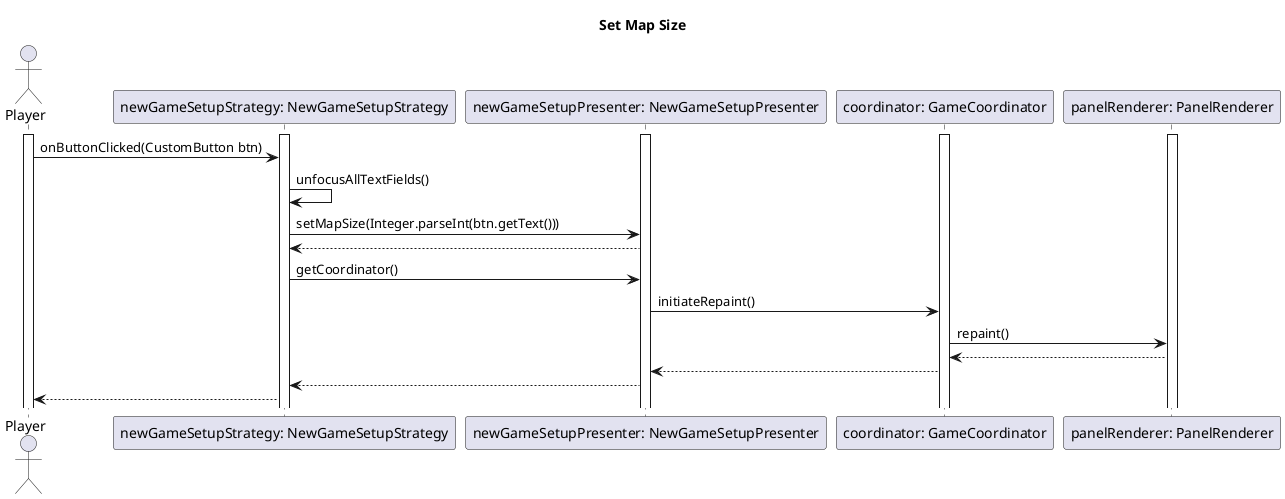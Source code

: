@startuml Setmapsize

title Set Map Size

actor "Player" as P
participant "newGameSetupStrategy: NewGameSetupStrategy" as mms
participant "newGameSetupPresenter: NewGameSetupPresenter" as mmp

participant "coordinator: GameCoordinator" as Coordinator
participant "panelRenderer: PanelRenderer" as Panelrenderer

activate P
activate mms
activate mmp
activate Coordinator
activate Panelrenderer

P->mms:onButtonClicked(CustomButton btn)
mms->mms:unfocusAllTextFields()
mms->mmp:setMapSize(Integer.parseInt(btn.getText()))
mmp-->mms
mms->mmp: getCoordinator()
mmp->Coordinator: initiateRepaint()
Coordinator->Panelrenderer : repaint()
Panelrenderer-->Coordinator
Coordinator-->mmp
mmp-->mms
mms-->P

@enduml